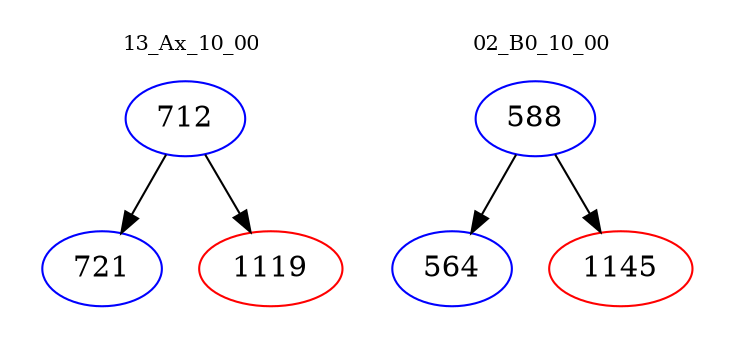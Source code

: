 digraph{
subgraph cluster_0 {
color = white
label = "13_Ax_10_00";
fontsize=10;
T0_712 [label="712", color="blue"]
T0_712 -> T0_721 [color="black"]
T0_721 [label="721", color="blue"]
T0_712 -> T0_1119 [color="black"]
T0_1119 [label="1119", color="red"]
}
subgraph cluster_1 {
color = white
label = "02_B0_10_00";
fontsize=10;
T1_588 [label="588", color="blue"]
T1_588 -> T1_564 [color="black"]
T1_564 [label="564", color="blue"]
T1_588 -> T1_1145 [color="black"]
T1_1145 [label="1145", color="red"]
}
}

